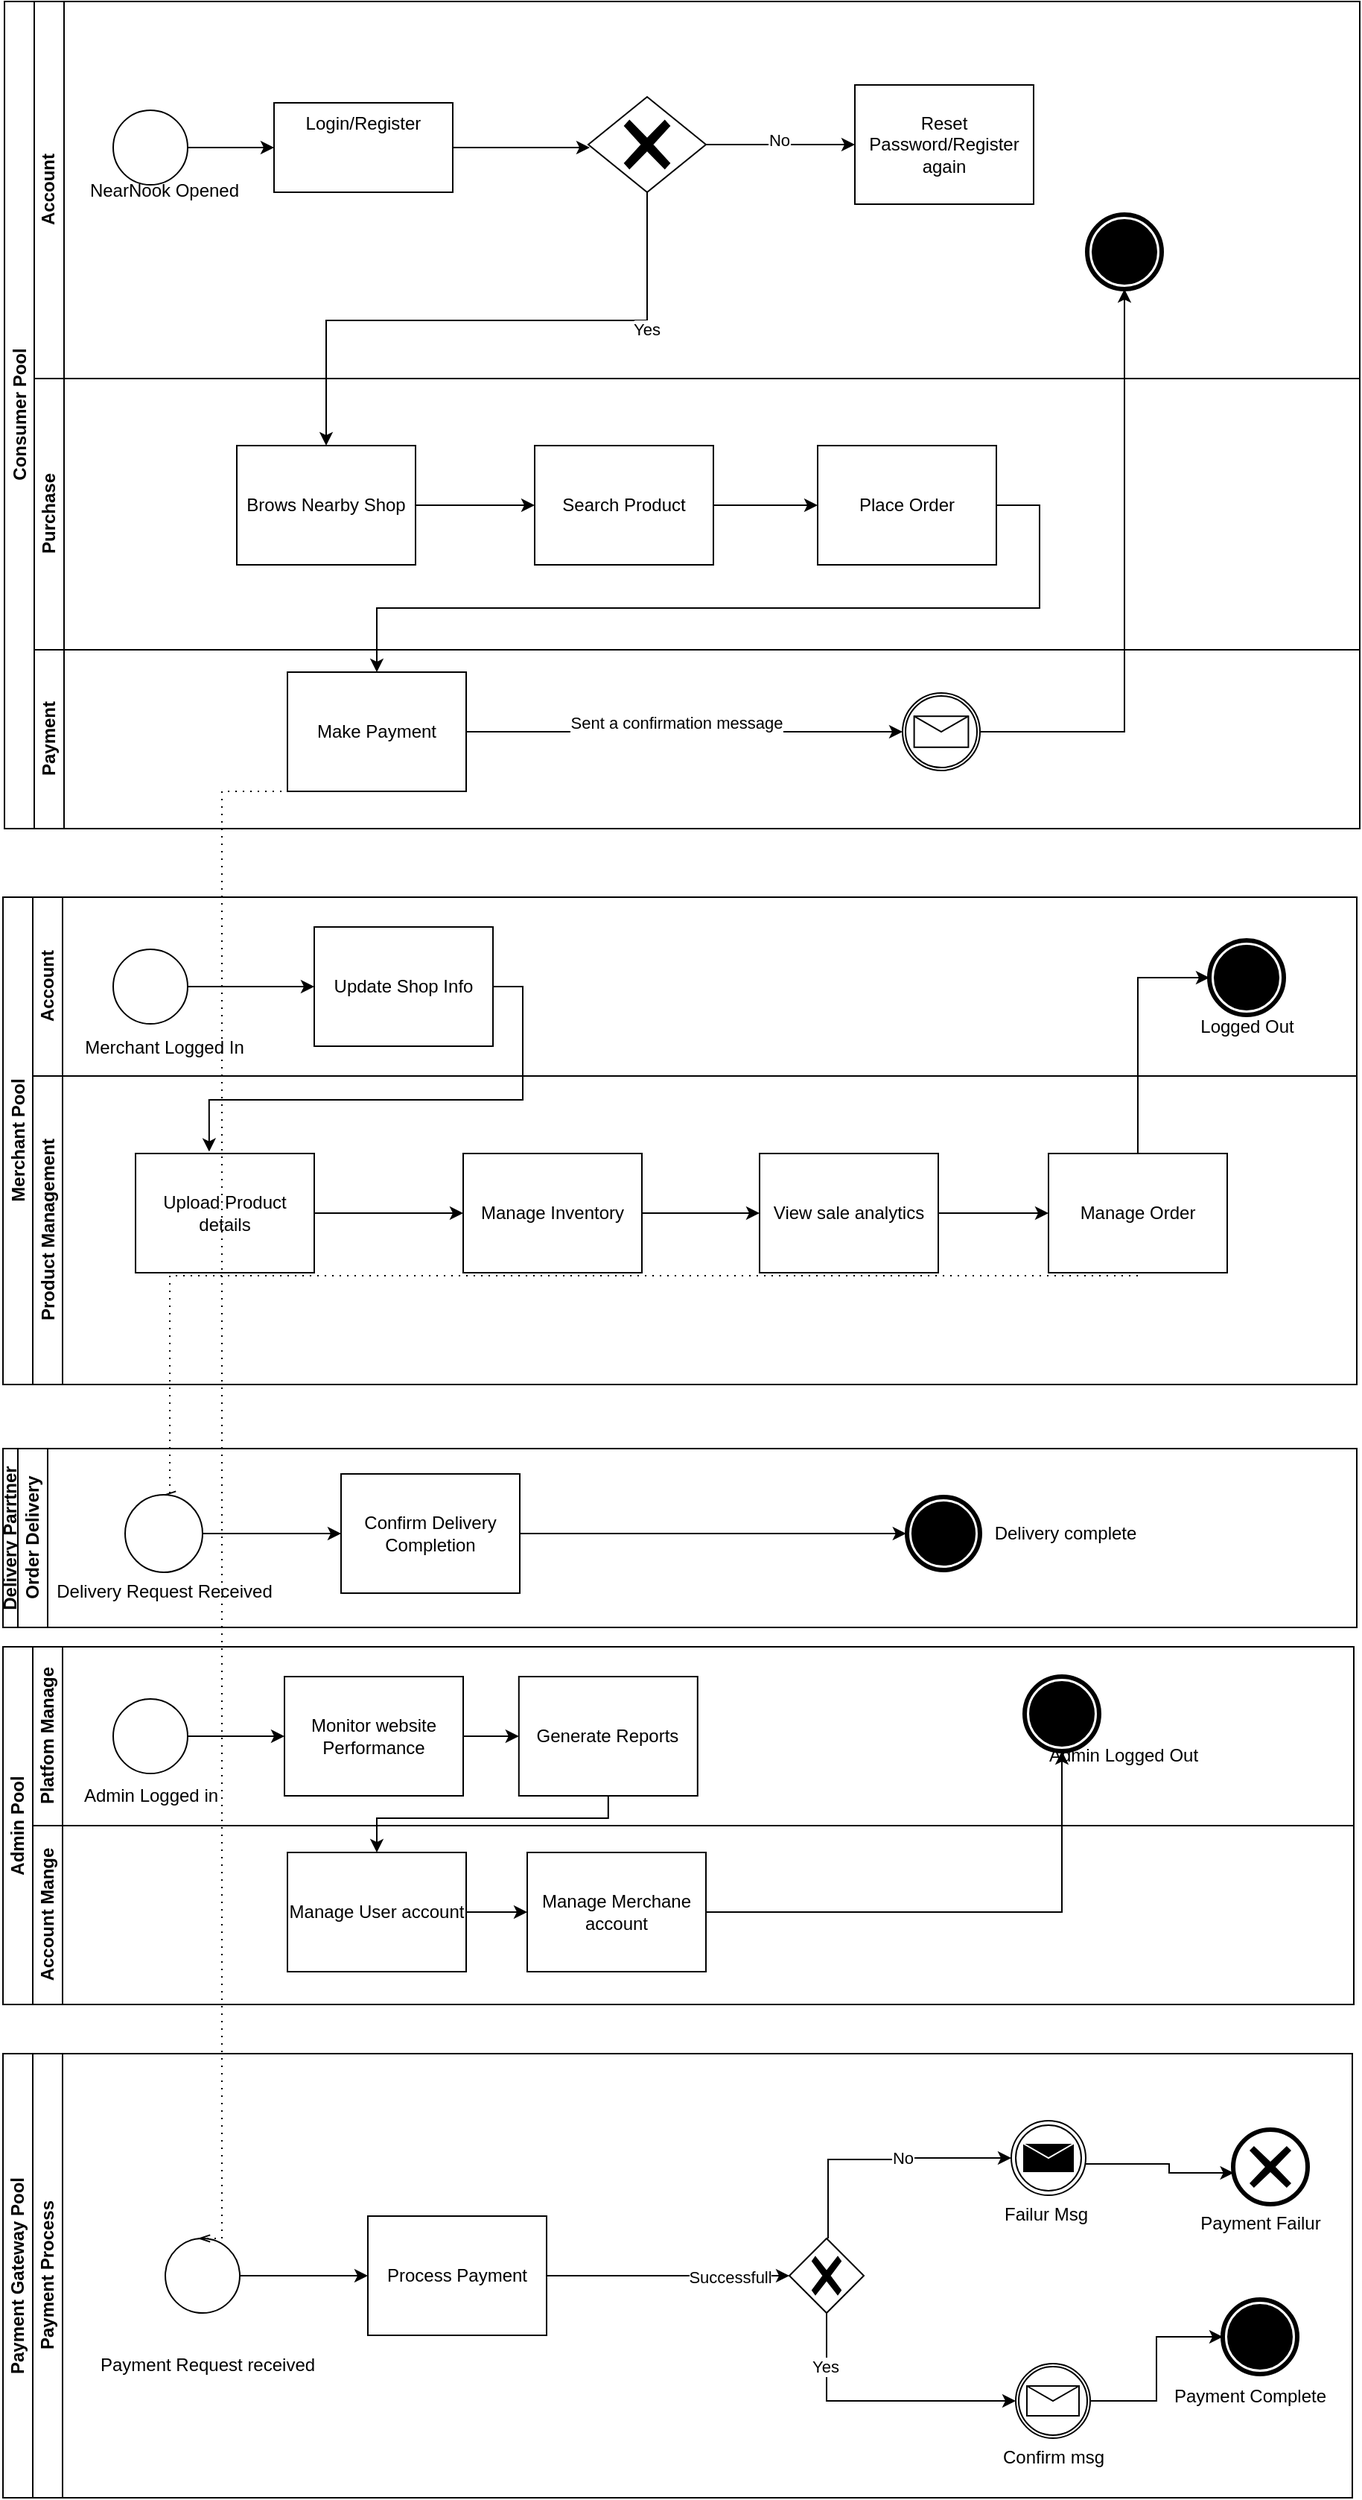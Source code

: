 <mxfile version="26.0.11" pages="2">
  <diagram name="Page-1" id="ad8XgFdL1To_wGdWB6Hv">
    <mxGraphModel dx="1050" dy="593" grid="0" gridSize="10" guides="1" tooltips="1" connect="1" arrows="1" fold="1" page="1" pageScale="1" pageWidth="1600" pageHeight="900" math="0" shadow="0">
      <root>
        <mxCell id="0" />
        <mxCell id="1" parent="0" />
        <mxCell id="-mbLjxKK50Jv_8rm8sOr-2" value="Consumer Pool" style="swimlane;html=1;childLayout=stackLayout;resizeParent=1;resizeParentMax=0;horizontal=0;startSize=20;horizontalStack=0;whiteSpace=wrap;" vertex="1" parent="1">
          <mxGeometry x="39" y="17" width="910" height="555" as="geometry" />
        </mxCell>
        <mxCell id="-mbLjxKK50Jv_8rm8sOr-3" value="Account" style="swimlane;html=1;startSize=20;horizontal=0;" vertex="1" parent="-mbLjxKK50Jv_8rm8sOr-2">
          <mxGeometry x="20" width="890" height="253" as="geometry" />
        </mxCell>
        <mxCell id="-mbLjxKK50Jv_8rm8sOr-17" value="" style="edgeStyle=orthogonalEdgeStyle;rounded=0;orthogonalLoop=1;jettySize=auto;html=1;" edge="1" parent="-mbLjxKK50Jv_8rm8sOr-3" source="-mbLjxKK50Jv_8rm8sOr-14" target="-mbLjxKK50Jv_8rm8sOr-16">
          <mxGeometry relative="1" as="geometry" />
        </mxCell>
        <mxCell id="-mbLjxKK50Jv_8rm8sOr-14" value="" style="points=[[0.145,0.145,0],[0.5,0,0],[0.855,0.145,0],[1,0.5,0],[0.855,0.855,0],[0.5,1,0],[0.145,0.855,0],[0,0.5,0]];shape=mxgraph.bpmn.event;html=1;verticalLabelPosition=bottom;labelBackgroundColor=#ffffff;verticalAlign=top;align=center;perimeter=ellipsePerimeter;outlineConnect=0;aspect=fixed;outline=standard;symbol=general;" vertex="1" parent="-mbLjxKK50Jv_8rm8sOr-3">
          <mxGeometry x="53" y="73" width="50" height="50" as="geometry" />
        </mxCell>
        <mxCell id="-mbLjxKK50Jv_8rm8sOr-19" value="" style="edgeStyle=orthogonalEdgeStyle;rounded=0;orthogonalLoop=1;jettySize=auto;html=1;" edge="1" parent="-mbLjxKK50Jv_8rm8sOr-3" source="-mbLjxKK50Jv_8rm8sOr-16">
          <mxGeometry relative="1" as="geometry">
            <mxPoint x="373" y="98" as="targetPoint" />
          </mxGeometry>
        </mxCell>
        <mxCell id="-mbLjxKK50Jv_8rm8sOr-16" value="Login/Register" style="whiteSpace=wrap;html=1;verticalAlign=top;labelBackgroundColor=#ffffff;" vertex="1" parent="-mbLjxKK50Jv_8rm8sOr-3">
          <mxGeometry x="161" y="68" width="120" height="60" as="geometry" />
        </mxCell>
        <mxCell id="-mbLjxKK50Jv_8rm8sOr-20" value="" style="points=[[0.25,0.25,0],[0.5,0,0],[0.75,0.25,0],[1,0.5,0],[0.75,0.75,0],[0.5,1,0],[0.25,0.75,0],[0,0.5,0]];shape=mxgraph.bpmn.gateway2;html=1;verticalLabelPosition=bottom;labelBackgroundColor=#ffffff;verticalAlign=top;align=center;perimeter=rhombusPerimeter;outlineConnect=0;outline=none;symbol=none;gwType=exclusive;" vertex="1" parent="-mbLjxKK50Jv_8rm8sOr-3">
          <mxGeometry x="372" y="64" width="79" height="64" as="geometry" />
        </mxCell>
        <mxCell id="-mbLjxKK50Jv_8rm8sOr-15" value="NearNook Opened" style="text;html=1;align=center;verticalAlign=middle;resizable=0;points=[];autosize=1;strokeColor=none;fillColor=none;" vertex="1" parent="-mbLjxKK50Jv_8rm8sOr-3">
          <mxGeometry x="28" y="113.5" width="118" height="26" as="geometry" />
        </mxCell>
        <mxCell id="-mbLjxKK50Jv_8rm8sOr-28" value="Reset Password/Register again" style="points=[[0.25,0,0],[0.5,0,0],[0.75,0,0],[1,0.25,0],[1,0.5,0],[1,0.75,0],[0.75,1,0],[0.5,1,0],[0.25,1,0],[0,0.75,0],[0,0.5,0],[0,0.25,0]];shape=mxgraph.bpmn.task2;whiteSpace=wrap;rectStyle=rounded;size=10;html=1;container=1;expand=0;collapsible=0;taskMarker=abstract;" vertex="1" parent="-mbLjxKK50Jv_8rm8sOr-3">
          <mxGeometry x="551" y="56" width="120" height="80" as="geometry" />
        </mxCell>
        <mxCell id="-mbLjxKK50Jv_8rm8sOr-25" style="edgeStyle=orthogonalEdgeStyle;rounded=0;orthogonalLoop=1;jettySize=auto;html=1;" edge="1" parent="-mbLjxKK50Jv_8rm8sOr-3" source="-mbLjxKK50Jv_8rm8sOr-20" target="-mbLjxKK50Jv_8rm8sOr-28">
          <mxGeometry relative="1" as="geometry">
            <mxPoint x="585" y="96" as="targetPoint" />
          </mxGeometry>
        </mxCell>
        <mxCell id="-mbLjxKK50Jv_8rm8sOr-26" value="No" style="edgeLabel;html=1;align=center;verticalAlign=middle;resizable=0;points=[];" vertex="1" connectable="0" parent="-mbLjxKK50Jv_8rm8sOr-25">
          <mxGeometry x="-0.018" y="3" relative="1" as="geometry">
            <mxPoint as="offset" />
          </mxGeometry>
        </mxCell>
        <mxCell id="-mbLjxKK50Jv_8rm8sOr-44" value="" style="points=[[0.145,0.145,0],[0.5,0,0],[0.855,0.145,0],[1,0.5,0],[0.855,0.855,0],[0.5,1,0],[0.145,0.855,0],[0,0.5,0]];shape=mxgraph.bpmn.event;html=1;verticalLabelPosition=bottom;labelBackgroundColor=#ffffff;verticalAlign=top;align=center;perimeter=ellipsePerimeter;outlineConnect=0;aspect=fixed;outline=end;symbol=terminate;" vertex="1" parent="-mbLjxKK50Jv_8rm8sOr-3">
          <mxGeometry x="707" y="143" width="50" height="50" as="geometry" />
        </mxCell>
        <mxCell id="-mbLjxKK50Jv_8rm8sOr-13" value="Purchase" style="swimlane;html=1;startSize=20;horizontal=0;" vertex="1" parent="-mbLjxKK50Jv_8rm8sOr-2">
          <mxGeometry x="20" y="253" width="890" height="182" as="geometry" />
        </mxCell>
        <mxCell id="-mbLjxKK50Jv_8rm8sOr-33" value="" style="edgeStyle=orthogonalEdgeStyle;rounded=0;orthogonalLoop=1;jettySize=auto;html=1;" edge="1" parent="-mbLjxKK50Jv_8rm8sOr-13" source="-mbLjxKK50Jv_8rm8sOr-31" target="-mbLjxKK50Jv_8rm8sOr-32">
          <mxGeometry relative="1" as="geometry" />
        </mxCell>
        <mxCell id="-mbLjxKK50Jv_8rm8sOr-31" value="Brows Nearby Shop" style="points=[[0.25,0,0],[0.5,0,0],[0.75,0,0],[1,0.25,0],[1,0.5,0],[1,0.75,0],[0.75,1,0],[0.5,1,0],[0.25,1,0],[0,0.75,0],[0,0.5,0],[0,0.25,0]];shape=mxgraph.bpmn.task2;whiteSpace=wrap;rectStyle=rounded;size=10;html=1;container=1;expand=0;collapsible=0;taskMarker=abstract;" vertex="1" parent="-mbLjxKK50Jv_8rm8sOr-13">
          <mxGeometry x="136" y="45" width="120" height="80" as="geometry" />
        </mxCell>
        <mxCell id="-mbLjxKK50Jv_8rm8sOr-32" value="Search Product" style="points=[[0.25,0,0],[0.5,0,0],[0.75,0,0],[1,0.25,0],[1,0.5,0],[1,0.75,0],[0.75,1,0],[0.5,1,0],[0.25,1,0],[0,0.75,0],[0,0.5,0],[0,0.25,0]];shape=mxgraph.bpmn.task2;whiteSpace=wrap;rectStyle=rounded;size=10;html=1;container=1;expand=0;collapsible=0;taskMarker=abstract;" vertex="1" parent="-mbLjxKK50Jv_8rm8sOr-13">
          <mxGeometry x="336" y="45" width="120" height="80" as="geometry" />
        </mxCell>
        <mxCell id="-mbLjxKK50Jv_8rm8sOr-37" value="" style="edgeStyle=orthogonalEdgeStyle;rounded=0;orthogonalLoop=1;jettySize=auto;html=1;" edge="1" parent="-mbLjxKK50Jv_8rm8sOr-13" source="-mbLjxKK50Jv_8rm8sOr-32" target="-mbLjxKK50Jv_8rm8sOr-36">
          <mxGeometry relative="1" as="geometry">
            <mxPoint x="515" y="347" as="sourcePoint" />
            <mxPoint x="728" y="350" as="targetPoint" />
          </mxGeometry>
        </mxCell>
        <mxCell id="-mbLjxKK50Jv_8rm8sOr-36" value="Place Order" style="points=[[0.25,0,0],[0.5,0,0],[0.75,0,0],[1,0.25,0],[1,0.5,0],[1,0.75,0],[0.75,1,0],[0.5,1,0],[0.25,1,0],[0,0.75,0],[0,0.5,0],[0,0.25,0]];shape=mxgraph.bpmn.task2;whiteSpace=wrap;rectStyle=rounded;size=10;html=1;container=1;expand=0;collapsible=0;taskMarker=abstract;" vertex="1" parent="-mbLjxKK50Jv_8rm8sOr-13">
          <mxGeometry x="526" y="45" width="120" height="80" as="geometry" />
        </mxCell>
        <mxCell id="-mbLjxKK50Jv_8rm8sOr-4" value="Payment" style="swimlane;html=1;startSize=20;horizontal=0;" vertex="1" parent="-mbLjxKK50Jv_8rm8sOr-2">
          <mxGeometry x="20" y="435" width="890" height="120" as="geometry" />
        </mxCell>
        <mxCell id="-mbLjxKK50Jv_8rm8sOr-38" value="Make Payment" style="points=[[0.25,0,0],[0.5,0,0],[0.75,0,0],[1,0.25,0],[1,0.5,0],[1,0.75,0],[0.75,1,0],[0.5,1,0],[0.25,1,0],[0,0.75,0],[0,0.5,0],[0,0.25,0]];shape=mxgraph.bpmn.task2;whiteSpace=wrap;rectStyle=rounded;size=10;html=1;container=1;expand=0;collapsible=0;taskMarker=abstract;" vertex="1" parent="-mbLjxKK50Jv_8rm8sOr-4">
          <mxGeometry x="170" y="15" width="120" height="80" as="geometry" />
        </mxCell>
        <mxCell id="-mbLjxKK50Jv_8rm8sOr-39" value="" style="points=[[0.145,0.145,0],[0.5,0,0],[0.855,0.145,0],[1,0.5,0],[0.855,0.855,0],[0.5,1,0],[0.145,0.855,0],[0,0.5,0]];shape=mxgraph.bpmn.event;html=1;verticalLabelPosition=bottom;labelBackgroundColor=#ffffff;verticalAlign=top;align=center;perimeter=ellipsePerimeter;outlineConnect=0;aspect=fixed;outline=catching;symbol=message;" vertex="1" parent="-mbLjxKK50Jv_8rm8sOr-4">
          <mxGeometry x="583" y="29" width="52" height="52" as="geometry" />
        </mxCell>
        <mxCell id="-mbLjxKK50Jv_8rm8sOr-40" style="edgeStyle=orthogonalEdgeStyle;rounded=0;orthogonalLoop=1;jettySize=auto;html=1;entryX=0;entryY=0.5;entryDx=0;entryDy=0;entryPerimeter=0;" edge="1" parent="-mbLjxKK50Jv_8rm8sOr-4" source="-mbLjxKK50Jv_8rm8sOr-38" target="-mbLjxKK50Jv_8rm8sOr-39">
          <mxGeometry relative="1" as="geometry" />
        </mxCell>
        <mxCell id="-mbLjxKK50Jv_8rm8sOr-41" value="Sent a confirmation message" style="edgeLabel;html=1;align=center;verticalAlign=middle;resizable=0;points=[];" vertex="1" connectable="0" parent="-mbLjxKK50Jv_8rm8sOr-40">
          <mxGeometry x="-0.04" y="6" relative="1" as="geometry">
            <mxPoint as="offset" />
          </mxGeometry>
        </mxCell>
        <mxCell id="-mbLjxKK50Jv_8rm8sOr-29" style="edgeStyle=orthogonalEdgeStyle;rounded=0;orthogonalLoop=1;jettySize=auto;html=1;entryX=0.5;entryY=0;entryDx=0;entryDy=0;entryPerimeter=0;" edge="1" parent="-mbLjxKK50Jv_8rm8sOr-2" source="-mbLjxKK50Jv_8rm8sOr-20" target="-mbLjxKK50Jv_8rm8sOr-31">
          <mxGeometry relative="1" as="geometry">
            <mxPoint x="391" y="211" as="targetPoint" />
            <Array as="points">
              <mxPoint x="431" y="214" />
              <mxPoint x="216" y="214" />
            </Array>
          </mxGeometry>
        </mxCell>
        <mxCell id="-mbLjxKK50Jv_8rm8sOr-30" value="Yes" style="edgeLabel;html=1;align=center;verticalAlign=middle;resizable=0;points=[];" vertex="1" connectable="0" parent="-mbLjxKK50Jv_8rm8sOr-29">
          <mxGeometry x="-0.549" y="5" relative="1" as="geometry">
            <mxPoint y="1" as="offset" />
          </mxGeometry>
        </mxCell>
        <mxCell id="-mbLjxKK50Jv_8rm8sOr-35" value="" style="edgeStyle=orthogonalEdgeStyle;rounded=0;orthogonalLoop=1;jettySize=auto;html=1;entryX=0.5;entryY=0;entryDx=0;entryDy=0;entryPerimeter=0;" edge="1" parent="-mbLjxKK50Jv_8rm8sOr-2" source="-mbLjxKK50Jv_8rm8sOr-36" target="-mbLjxKK50Jv_8rm8sOr-38">
          <mxGeometry relative="1" as="geometry">
            <mxPoint x="705" y="338" as="targetPoint" />
            <Array as="points">
              <mxPoint x="695" y="338" />
              <mxPoint x="695" y="407" />
              <mxPoint x="250" y="407" />
            </Array>
          </mxGeometry>
        </mxCell>
        <mxCell id="-mbLjxKK50Jv_8rm8sOr-43" style="edgeStyle=orthogonalEdgeStyle;rounded=0;orthogonalLoop=1;jettySize=auto;html=1;" edge="1" parent="-mbLjxKK50Jv_8rm8sOr-2" source="-mbLjxKK50Jv_8rm8sOr-39" target="-mbLjxKK50Jv_8rm8sOr-44">
          <mxGeometry relative="1" as="geometry">
            <mxPoint x="733" y="155" as="targetPoint" />
          </mxGeometry>
        </mxCell>
        <mxCell id="-mbLjxKK50Jv_8rm8sOr-45" value="Merchant Pool" style="swimlane;html=1;childLayout=stackLayout;resizeParent=1;resizeParentMax=0;horizontal=0;startSize=20;horizontalStack=0;whiteSpace=wrap;" vertex="1" parent="1">
          <mxGeometry x="38" y="618" width="909" height="327" as="geometry" />
        </mxCell>
        <mxCell id="-mbLjxKK50Jv_8rm8sOr-46" value="Account" style="swimlane;html=1;startSize=20;horizontal=0;" vertex="1" parent="-mbLjxKK50Jv_8rm8sOr-45">
          <mxGeometry x="20" width="889" height="120" as="geometry" />
        </mxCell>
        <mxCell id="-mbLjxKK50Jv_8rm8sOr-49" value="" style="points=[[0.145,0.145,0],[0.5,0,0],[0.855,0.145,0],[1,0.5,0],[0.855,0.855,0],[0.5,1,0],[0.145,0.855,0],[0,0.5,0]];shape=mxgraph.bpmn.event;html=1;verticalLabelPosition=bottom;labelBackgroundColor=#ffffff;verticalAlign=top;align=center;perimeter=ellipsePerimeter;outlineConnect=0;aspect=fixed;outline=standard;symbol=general;" vertex="1" parent="-mbLjxKK50Jv_8rm8sOr-46">
          <mxGeometry x="54" y="35" width="50" height="50" as="geometry" />
        </mxCell>
        <mxCell id="-mbLjxKK50Jv_8rm8sOr-50" value="Merchant Logged In" style="text;html=1;align=center;verticalAlign=middle;resizable=0;points=[];autosize=1;strokeColor=none;fillColor=none;" vertex="1" parent="-mbLjxKK50Jv_8rm8sOr-46">
          <mxGeometry x="25.5" y="88" width="125" height="26" as="geometry" />
        </mxCell>
        <mxCell id="-mbLjxKK50Jv_8rm8sOr-52" value="Update Shop Info" style="points=[[0.25,0,0],[0.5,0,0],[0.75,0,0],[1,0.25,0],[1,0.5,0],[1,0.75,0],[0.75,1,0],[0.5,1,0],[0.25,1,0],[0,0.75,0],[0,0.5,0],[0,0.25,0]];shape=mxgraph.bpmn.task2;whiteSpace=wrap;rectStyle=rounded;size=10;html=1;container=1;expand=0;collapsible=0;taskMarker=abstract;" vertex="1" parent="-mbLjxKK50Jv_8rm8sOr-46">
          <mxGeometry x="189" y="20" width="120" height="80" as="geometry" />
        </mxCell>
        <mxCell id="-mbLjxKK50Jv_8rm8sOr-51" value="" style="edgeStyle=orthogonalEdgeStyle;rounded=0;orthogonalLoop=1;jettySize=auto;html=1;" edge="1" parent="-mbLjxKK50Jv_8rm8sOr-46" source="-mbLjxKK50Jv_8rm8sOr-49" target="-mbLjxKK50Jv_8rm8sOr-52">
          <mxGeometry relative="1" as="geometry">
            <mxPoint x="233" y="63" as="targetPoint" />
          </mxGeometry>
        </mxCell>
        <mxCell id="-mbLjxKK50Jv_8rm8sOr-53" value="" style="points=[[0.145,0.145,0],[0.5,0,0],[0.855,0.145,0],[1,0.5,0],[0.855,0.855,0],[0.5,1,0],[0.145,0.855,0],[0,0.5,0]];shape=mxgraph.bpmn.event;html=1;verticalLabelPosition=bottom;labelBackgroundColor=#ffffff;verticalAlign=top;align=center;perimeter=ellipsePerimeter;outlineConnect=0;aspect=fixed;outline=end;symbol=terminate;" vertex="1" parent="-mbLjxKK50Jv_8rm8sOr-46">
          <mxGeometry x="790" y="29" width="50" height="50" as="geometry" />
        </mxCell>
        <mxCell id="-mbLjxKK50Jv_8rm8sOr-55" value="Logged Out" style="text;html=1;align=center;verticalAlign=middle;resizable=0;points=[];autosize=1;strokeColor=none;fillColor=none;" vertex="1" parent="-mbLjxKK50Jv_8rm8sOr-46">
          <mxGeometry x="774.5" y="74" width="81" height="26" as="geometry" />
        </mxCell>
        <mxCell id="-mbLjxKK50Jv_8rm8sOr-47" value="Product Management" style="swimlane;html=1;startSize=20;horizontal=0;" vertex="1" parent="-mbLjxKK50Jv_8rm8sOr-45">
          <mxGeometry x="20" y="120" width="889" height="207" as="geometry" />
        </mxCell>
        <mxCell id="-mbLjxKK50Jv_8rm8sOr-58" value="" style="edgeStyle=orthogonalEdgeStyle;rounded=0;orthogonalLoop=1;jettySize=auto;html=1;" edge="1" parent="-mbLjxKK50Jv_8rm8sOr-47" source="-mbLjxKK50Jv_8rm8sOr-56" target="-mbLjxKK50Jv_8rm8sOr-57">
          <mxGeometry relative="1" as="geometry" />
        </mxCell>
        <mxCell id="-mbLjxKK50Jv_8rm8sOr-56" value="Upload Product details" style="points=[[0.25,0,0],[0.5,0,0],[0.75,0,0],[1,0.25,0],[1,0.5,0],[1,0.75,0],[0.75,1,0],[0.5,1,0],[0.25,1,0],[0,0.75,0],[0,0.5,0],[0,0.25,0]];shape=mxgraph.bpmn.task2;whiteSpace=wrap;rectStyle=rounded;size=10;html=1;container=1;expand=0;collapsible=0;taskMarker=abstract;" vertex="1" parent="-mbLjxKK50Jv_8rm8sOr-47">
          <mxGeometry x="69" y="52" width="120" height="80" as="geometry" />
        </mxCell>
        <mxCell id="-mbLjxKK50Jv_8rm8sOr-60" value="" style="edgeStyle=orthogonalEdgeStyle;rounded=0;orthogonalLoop=1;jettySize=auto;html=1;" edge="1" parent="-mbLjxKK50Jv_8rm8sOr-47" source="-mbLjxKK50Jv_8rm8sOr-57" target="-mbLjxKK50Jv_8rm8sOr-59">
          <mxGeometry relative="1" as="geometry" />
        </mxCell>
        <mxCell id="-mbLjxKK50Jv_8rm8sOr-57" value="Manage Inventory" style="points=[[0.25,0,0],[0.5,0,0],[0.75,0,0],[1,0.25,0],[1,0.5,0],[1,0.75,0],[0.75,1,0],[0.5,1,0],[0.25,1,0],[0,0.75,0],[0,0.5,0],[0,0.25,0]];shape=mxgraph.bpmn.task2;whiteSpace=wrap;rectStyle=rounded;size=10;html=1;container=1;expand=0;collapsible=0;taskMarker=abstract;" vertex="1" parent="-mbLjxKK50Jv_8rm8sOr-47">
          <mxGeometry x="289" y="52" width="120" height="80" as="geometry" />
        </mxCell>
        <mxCell id="JaZ0M0gi5FkmwrgGjHHi-160" value="" style="edgeStyle=orthogonalEdgeStyle;rounded=0;orthogonalLoop=1;jettySize=auto;html=1;" edge="1" parent="-mbLjxKK50Jv_8rm8sOr-47" source="-mbLjxKK50Jv_8rm8sOr-59" target="JaZ0M0gi5FkmwrgGjHHi-159">
          <mxGeometry relative="1" as="geometry" />
        </mxCell>
        <mxCell id="-mbLjxKK50Jv_8rm8sOr-59" value="View sale analytics" style="points=[[0.25,0,0],[0.5,0,0],[0.75,0,0],[1,0.25,0],[1,0.5,0],[1,0.75,0],[0.75,1,0],[0.5,1,0],[0.25,1,0],[0,0.75,0],[0,0.5,0],[0,0.25,0]];shape=mxgraph.bpmn.task2;whiteSpace=wrap;rectStyle=rounded;size=10;html=1;container=1;expand=0;collapsible=0;taskMarker=abstract;" vertex="1" parent="-mbLjxKK50Jv_8rm8sOr-47">
          <mxGeometry x="488" y="52" width="120" height="80" as="geometry" />
        </mxCell>
        <mxCell id="JaZ0M0gi5FkmwrgGjHHi-159" value="Manage Order" style="points=[[0.25,0,0],[0.5,0,0],[0.75,0,0],[1,0.25,0],[1,0.5,0],[1,0.75,0],[0.75,1,0],[0.5,1,0],[0.25,1,0],[0,0.75,0],[0,0.5,0],[0,0.25,0]];shape=mxgraph.bpmn.task2;whiteSpace=wrap;rectStyle=rounded;size=10;html=1;container=1;expand=0;collapsible=0;taskMarker=abstract;" vertex="1" parent="-mbLjxKK50Jv_8rm8sOr-47">
          <mxGeometry x="682" y="52" width="120" height="80" as="geometry" />
        </mxCell>
        <mxCell id="JaZ0M0gi5FkmwrgGjHHi-237" value="" style="edgeStyle=elbowEdgeStyle;fontSize=12;html=1;endFill=0;startFill=0;endSize=6;startSize=6;dashed=1;dashPattern=1 4;endArrow=openThin;startArrow=none;rounded=0;exitX=0.5;exitY=1;exitDx=0;exitDy=0;exitPerimeter=0;entryX=0.5;entryY=0;entryDx=0;entryDy=0;entryPerimeter=0;" edge="1" parent="-mbLjxKK50Jv_8rm8sOr-47" target="JaZ0M0gi5FkmwrgGjHHi-167">
          <mxGeometry width="160" relative="1" as="geometry">
            <mxPoint x="742" y="134" as="sourcePoint" />
            <mxPoint x="80" y="291" as="targetPoint" />
            <Array as="points">
              <mxPoint x="92" y="220" />
            </Array>
          </mxGeometry>
        </mxCell>
        <mxCell id="JaZ0M0gi5FkmwrgGjHHi-161" style="edgeStyle=orthogonalEdgeStyle;rounded=0;orthogonalLoop=1;jettySize=auto;html=1;exitX=1;exitY=0.5;exitDx=0;exitDy=0;exitPerimeter=0;entryX=0.412;entryY=-0.015;entryDx=0;entryDy=0;entryPerimeter=0;" edge="1" parent="-mbLjxKK50Jv_8rm8sOr-45" source="-mbLjxKK50Jv_8rm8sOr-52" target="-mbLjxKK50Jv_8rm8sOr-56">
          <mxGeometry relative="1" as="geometry" />
        </mxCell>
        <mxCell id="JaZ0M0gi5FkmwrgGjHHi-162" style="edgeStyle=orthogonalEdgeStyle;rounded=0;orthogonalLoop=1;jettySize=auto;html=1;entryX=0;entryY=0.5;entryDx=0;entryDy=0;entryPerimeter=0;" edge="1" parent="-mbLjxKK50Jv_8rm8sOr-45" source="JaZ0M0gi5FkmwrgGjHHi-159" target="-mbLjxKK50Jv_8rm8sOr-53">
          <mxGeometry relative="1" as="geometry">
            <mxPoint x="798" y="60" as="targetPoint" />
          </mxGeometry>
        </mxCell>
        <mxCell id="JaZ0M0gi5FkmwrgGjHHi-163" value="Delivery Parrtner" style="swimlane;html=1;childLayout=stackLayout;resizeParent=1;resizeParentMax=0;horizontal=0;startSize=10;horizontalStack=0;whiteSpace=wrap;" vertex="1" parent="1">
          <mxGeometry x="38" y="988" width="909" height="120" as="geometry" />
        </mxCell>
        <mxCell id="JaZ0M0gi5FkmwrgGjHHi-164" value="Order Delivery" style="swimlane;html=1;startSize=20;horizontal=0;" vertex="1" parent="JaZ0M0gi5FkmwrgGjHHi-163">
          <mxGeometry x="10" width="899" height="120" as="geometry" />
        </mxCell>
        <mxCell id="JaZ0M0gi5FkmwrgGjHHi-167" value="" style="points=[[0.145,0.145,0],[0.5,0,0],[0.855,0.145,0],[1,0.5,0],[0.855,0.855,0],[0.5,1,0],[0.145,0.855,0],[0,0.5,0]];shape=mxgraph.bpmn.event;html=1;verticalLabelPosition=bottom;labelBackgroundColor=#ffffff;verticalAlign=top;align=center;perimeter=ellipsePerimeter;outlineConnect=0;aspect=fixed;outline=standard;symbol=general;" vertex="1" parent="JaZ0M0gi5FkmwrgGjHHi-164">
          <mxGeometry x="72" y="31" width="52" height="52" as="geometry" />
        </mxCell>
        <mxCell id="JaZ0M0gi5FkmwrgGjHHi-168" value="Delivery Request Received" style="text;html=1;align=center;verticalAlign=middle;resizable=0;points=[];autosize=1;strokeColor=none;fillColor=none;" vertex="1" parent="JaZ0M0gi5FkmwrgGjHHi-164">
          <mxGeometry x="16.5" y="83" width="163" height="26" as="geometry" />
        </mxCell>
        <mxCell id="JaZ0M0gi5FkmwrgGjHHi-173" style="edgeStyle=orthogonalEdgeStyle;rounded=0;orthogonalLoop=1;jettySize=auto;html=1;" edge="1" parent="JaZ0M0gi5FkmwrgGjHHi-164" source="JaZ0M0gi5FkmwrgGjHHi-171">
          <mxGeometry relative="1" as="geometry">
            <mxPoint x="596.4" y="57" as="targetPoint" />
          </mxGeometry>
        </mxCell>
        <mxCell id="JaZ0M0gi5FkmwrgGjHHi-171" value="Confirm Delivery Completion" style="points=[[0.25,0,0],[0.5,0,0],[0.75,0,0],[1,0.25,0],[1,0.5,0],[1,0.75,0],[0.75,1,0],[0.5,1,0],[0.25,1,0],[0,0.75,0],[0,0.5,0],[0,0.25,0]];shape=mxgraph.bpmn.task2;whiteSpace=wrap;rectStyle=rounded;size=10;html=1;container=1;expand=0;collapsible=0;taskMarker=abstract;" vertex="1" parent="JaZ0M0gi5FkmwrgGjHHi-164">
          <mxGeometry x="217" y="17" width="120" height="80" as="geometry" />
        </mxCell>
        <mxCell id="JaZ0M0gi5FkmwrgGjHHi-170" value="" style="edgeStyle=orthogonalEdgeStyle;rounded=0;orthogonalLoop=1;jettySize=auto;html=1;" edge="1" parent="JaZ0M0gi5FkmwrgGjHHi-164" source="JaZ0M0gi5FkmwrgGjHHi-167" target="JaZ0M0gi5FkmwrgGjHHi-171">
          <mxGeometry relative="1" as="geometry">
            <mxPoint x="192" y="57" as="targetPoint" />
          </mxGeometry>
        </mxCell>
        <mxCell id="JaZ0M0gi5FkmwrgGjHHi-172" value="" style="points=[[0.145,0.145,0],[0.5,0,0],[0.855,0.145,0],[1,0.5,0],[0.855,0.855,0],[0.5,1,0],[0.145,0.855,0],[0,0.5,0]];shape=mxgraph.bpmn.event;html=1;verticalLabelPosition=bottom;labelBackgroundColor=#ffffff;verticalAlign=top;align=center;perimeter=ellipsePerimeter;outlineConnect=0;aspect=fixed;outline=end;symbol=terminate;" vertex="1" parent="JaZ0M0gi5FkmwrgGjHHi-164">
          <mxGeometry x="597" y="32.5" width="49" height="49" as="geometry" />
        </mxCell>
        <mxCell id="JaZ0M0gi5FkmwrgGjHHi-174" value="Delivery complete" style="text;html=1;align=center;verticalAlign=middle;resizable=0;points=[];autosize=1;strokeColor=none;fillColor=none;" vertex="1" parent="JaZ0M0gi5FkmwrgGjHHi-164">
          <mxGeometry x="646" y="44" width="113" height="26" as="geometry" />
        </mxCell>
        <mxCell id="JaZ0M0gi5FkmwrgGjHHi-175" value="Admin Pool" style="swimlane;html=1;childLayout=stackLayout;resizeParent=1;resizeParentMax=0;horizontal=0;startSize=20;horizontalStack=0;whiteSpace=wrap;" vertex="1" parent="1">
          <mxGeometry x="38" y="1121" width="907" height="240" as="geometry" />
        </mxCell>
        <mxCell id="JaZ0M0gi5FkmwrgGjHHi-176" value="Platfom Manage" style="swimlane;html=1;startSize=20;horizontal=0;" vertex="1" parent="JaZ0M0gi5FkmwrgGjHHi-175">
          <mxGeometry x="20" width="887" height="120" as="geometry" />
        </mxCell>
        <mxCell id="JaZ0M0gi5FkmwrgGjHHi-179" value="" style="points=[[0.145,0.145,0],[0.5,0,0],[0.855,0.145,0],[1,0.5,0],[0.855,0.855,0],[0.5,1,0],[0.145,0.855,0],[0,0.5,0]];shape=mxgraph.bpmn.event;html=1;verticalLabelPosition=bottom;labelBackgroundColor=#ffffff;verticalAlign=top;align=center;perimeter=ellipsePerimeter;outlineConnect=0;aspect=fixed;outline=standard;symbol=general;" vertex="1" parent="JaZ0M0gi5FkmwrgGjHHi-176">
          <mxGeometry x="54" y="35" width="50" height="50" as="geometry" />
        </mxCell>
        <mxCell id="JaZ0M0gi5FkmwrgGjHHi-181" value="Monitor website Performance" style="points=[[0.25,0,0],[0.5,0,0],[0.75,0,0],[1,0.25,0],[1,0.5,0],[1,0.75,0],[0.75,1,0],[0.5,1,0],[0.25,1,0],[0,0.75,0],[0,0.5,0],[0,0.25,0]];shape=mxgraph.bpmn.task2;whiteSpace=wrap;rectStyle=rounded;size=10;html=1;container=1;expand=0;collapsible=0;taskMarker=abstract;" vertex="1" parent="JaZ0M0gi5FkmwrgGjHHi-176">
          <mxGeometry x="169.0" y="20" width="120" height="80" as="geometry" />
        </mxCell>
        <mxCell id="JaZ0M0gi5FkmwrgGjHHi-180" style="edgeStyle=orthogonalEdgeStyle;rounded=0;orthogonalLoop=1;jettySize=auto;html=1;" edge="1" parent="JaZ0M0gi5FkmwrgGjHHi-176" source="JaZ0M0gi5FkmwrgGjHHi-179" target="JaZ0M0gi5FkmwrgGjHHi-181">
          <mxGeometry relative="1" as="geometry">
            <mxPoint x="153.6" y="60" as="targetPoint" />
          </mxGeometry>
        </mxCell>
        <mxCell id="JaZ0M0gi5FkmwrgGjHHi-184" value="Admin Logged in" style="text;html=1;align=center;verticalAlign=middle;resizable=0;points=[];autosize=1;strokeColor=none;fillColor=none;" vertex="1" parent="JaZ0M0gi5FkmwrgGjHHi-176">
          <mxGeometry x="25" y="87" width="108" height="26" as="geometry" />
        </mxCell>
        <mxCell id="JaZ0M0gi5FkmwrgGjHHi-189" value="" style="points=[[0.145,0.145,0],[0.5,0,0],[0.855,0.145,0],[1,0.5,0],[0.855,0.855,0],[0.5,1,0],[0.145,0.855,0],[0,0.5,0]];shape=mxgraph.bpmn.event;html=1;verticalLabelPosition=bottom;labelBackgroundColor=#ffffff;verticalAlign=top;align=center;perimeter=ellipsePerimeter;outlineConnect=0;aspect=fixed;outline=end;symbol=terminate;" vertex="1" parent="JaZ0M0gi5FkmwrgGjHHi-176">
          <mxGeometry x="666.0" y="20.0" width="50" height="50" as="geometry" />
        </mxCell>
        <mxCell id="JaZ0M0gi5FkmwrgGjHHi-177" value="Account Mange" style="swimlane;html=1;startSize=20;horizontal=0;" vertex="1" parent="JaZ0M0gi5FkmwrgGjHHi-175">
          <mxGeometry x="20" y="120" width="887" height="120" as="geometry" />
        </mxCell>
        <mxCell id="JaZ0M0gi5FkmwrgGjHHi-185" value="Manage User account" style="points=[[0.25,0,0],[0.5,0,0],[0.75,0,0],[1,0.25,0],[1,0.5,0],[1,0.75,0],[0.75,1,0],[0.5,1,0],[0.25,1,0],[0,0.75,0],[0,0.5,0],[0,0.25,0]];shape=mxgraph.bpmn.task2;whiteSpace=wrap;rectStyle=rounded;size=10;html=1;container=1;expand=0;collapsible=0;taskMarker=abstract;" vertex="1" parent="JaZ0M0gi5FkmwrgGjHHi-177">
          <mxGeometry x="171" y="18" width="120" height="80" as="geometry" />
        </mxCell>
        <mxCell id="JaZ0M0gi5FkmwrgGjHHi-187" value="Manage Merchane account" style="points=[[0.25,0,0],[0.5,0,0],[0.75,0,0],[1,0.25,0],[1,0.5,0],[1,0.75,0],[0.75,1,0],[0.5,1,0],[0.25,1,0],[0,0.75,0],[0,0.5,0],[0,0.25,0]];shape=mxgraph.bpmn.task2;whiteSpace=wrap;rectStyle=rounded;size=10;html=1;container=1;expand=0;collapsible=0;taskMarker=abstract;" vertex="1" parent="JaZ0M0gi5FkmwrgGjHHi-177">
          <mxGeometry x="332.0" y="18" width="120" height="80" as="geometry" />
        </mxCell>
        <mxCell id="JaZ0M0gi5FkmwrgGjHHi-186" style="edgeStyle=orthogonalEdgeStyle;rounded=0;orthogonalLoop=1;jettySize=auto;html=1;" edge="1" parent="JaZ0M0gi5FkmwrgGjHHi-177" source="JaZ0M0gi5FkmwrgGjHHi-185" target="JaZ0M0gi5FkmwrgGjHHi-187">
          <mxGeometry relative="1" as="geometry">
            <mxPoint x="378.4" y="58" as="targetPoint" />
          </mxGeometry>
        </mxCell>
        <mxCell id="JaZ0M0gi5FkmwrgGjHHi-188" style="edgeStyle=orthogonalEdgeStyle;rounded=0;orthogonalLoop=1;jettySize=auto;html=1;" edge="1" parent="JaZ0M0gi5FkmwrgGjHHi-175" source="JaZ0M0gi5FkmwrgGjHHi-187" target="JaZ0M0gi5FkmwrgGjHHi-189">
          <mxGeometry relative="1" as="geometry">
            <mxPoint x="703.2" y="71.8" as="targetPoint" />
          </mxGeometry>
        </mxCell>
        <mxCell id="JaZ0M0gi5FkmwrgGjHHi-183" value="Generate Reports" style="points=[[0.25,0,0],[0.5,0,0],[0.75,0,0],[1,0.25,0],[1,0.5,0],[1,0.75,0],[0.75,1,0],[0.5,1,0],[0.25,1,0],[0,0.75,0],[0,0.5,0],[0,0.25,0]];shape=mxgraph.bpmn.task2;whiteSpace=wrap;rectStyle=rounded;size=10;html=1;container=1;expand=0;collapsible=0;taskMarker=abstract;" vertex="1" parent="1">
          <mxGeometry x="384.4" y="1141" width="120" height="80" as="geometry" />
        </mxCell>
        <mxCell id="JaZ0M0gi5FkmwrgGjHHi-182" style="edgeStyle=orthogonalEdgeStyle;rounded=0;orthogonalLoop=1;jettySize=auto;html=1;" edge="1" parent="1" source="JaZ0M0gi5FkmwrgGjHHi-181" target="JaZ0M0gi5FkmwrgGjHHi-183">
          <mxGeometry relative="1" as="geometry">
            <mxPoint x="444.4" y="1181" as="targetPoint" />
          </mxGeometry>
        </mxCell>
        <mxCell id="JaZ0M0gi5FkmwrgGjHHi-190" value="Admin Logged Out" style="text;html=1;align=center;verticalAlign=middle;resizable=0;points=[];autosize=1;strokeColor=none;fillColor=none;" vertex="1" parent="1">
          <mxGeometry x="731" y="1181" width="118" height="26" as="geometry" />
        </mxCell>
        <mxCell id="JaZ0M0gi5FkmwrgGjHHi-191" style="edgeStyle=orthogonalEdgeStyle;rounded=0;orthogonalLoop=1;jettySize=auto;html=1;entryX=0.5;entryY=0;entryDx=0;entryDy=0;entryPerimeter=0;" edge="1" parent="1" source="JaZ0M0gi5FkmwrgGjHHi-183" target="JaZ0M0gi5FkmwrgGjHHi-185">
          <mxGeometry relative="1" as="geometry">
            <Array as="points">
              <mxPoint x="444" y="1236" />
              <mxPoint x="289" y="1236" />
            </Array>
          </mxGeometry>
        </mxCell>
        <mxCell id="JaZ0M0gi5FkmwrgGjHHi-196" value="Payment Gateway Pool" style="swimlane;html=1;childLayout=stackLayout;resizeParent=1;resizeParentMax=0;horizontal=0;startSize=20;horizontalStack=0;whiteSpace=wrap;" vertex="1" parent="1">
          <mxGeometry x="38" y="1394" width="906" height="298" as="geometry" />
        </mxCell>
        <mxCell id="JaZ0M0gi5FkmwrgGjHHi-197" value="Payment Process" style="swimlane;html=1;startSize=20;horizontal=0;" vertex="1" parent="JaZ0M0gi5FkmwrgGjHHi-196">
          <mxGeometry x="20" width="886" height="298" as="geometry" />
        </mxCell>
        <mxCell id="JaZ0M0gi5FkmwrgGjHHi-202" value="" style="points=[[0.145,0.145,0],[0.5,0,0],[0.855,0.145,0],[1,0.5,0],[0.855,0.855,0],[0.5,1,0],[0.145,0.855,0],[0,0.5,0]];shape=mxgraph.bpmn.event;html=1;verticalLabelPosition=bottom;labelBackgroundColor=#ffffff;verticalAlign=top;align=center;perimeter=ellipsePerimeter;outlineConnect=0;aspect=fixed;outline=standard;symbol=general;" vertex="1" parent="JaZ0M0gi5FkmwrgGjHHi-197">
          <mxGeometry x="89" y="124" width="50" height="50" as="geometry" />
        </mxCell>
        <mxCell id="JaZ0M0gi5FkmwrgGjHHi-205" value="Payment Request received" style="text;html=1;align=center;verticalAlign=middle;resizable=0;points=[];autosize=1;strokeColor=none;fillColor=none;" vertex="1" parent="JaZ0M0gi5FkmwrgGjHHi-197">
          <mxGeometry x="36" y="196" width="162" height="26" as="geometry" />
        </mxCell>
        <mxCell id="JaZ0M0gi5FkmwrgGjHHi-207" value="Process Payment" style="points=[[0.25,0,0],[0.5,0,0],[0.75,0,0],[1,0.25,0],[1,0.5,0],[1,0.75,0],[0.75,1,0],[0.5,1,0],[0.25,1,0],[0,0.75,0],[0,0.5,0],[0,0.25,0]];shape=mxgraph.bpmn.task2;whiteSpace=wrap;rectStyle=rounded;size=10;html=1;container=1;expand=0;collapsible=0;taskMarker=abstract;" vertex="1" parent="JaZ0M0gi5FkmwrgGjHHi-197">
          <mxGeometry x="225.0" y="109" width="120" height="80" as="geometry" />
        </mxCell>
        <mxCell id="JaZ0M0gi5FkmwrgGjHHi-206" style="edgeStyle=orthogonalEdgeStyle;rounded=0;orthogonalLoop=1;jettySize=auto;html=1;" edge="1" parent="JaZ0M0gi5FkmwrgGjHHi-197" source="JaZ0M0gi5FkmwrgGjHHi-202" target="JaZ0M0gi5FkmwrgGjHHi-207">
          <mxGeometry relative="1" as="geometry">
            <mxPoint x="251.2" y="53" as="targetPoint" />
          </mxGeometry>
        </mxCell>
        <mxCell id="JaZ0M0gi5FkmwrgGjHHi-210" style="edgeStyle=orthogonalEdgeStyle;rounded=0;orthogonalLoop=1;jettySize=auto;html=1;" edge="1" parent="JaZ0M0gi5FkmwrgGjHHi-197" target="JaZ0M0gi5FkmwrgGjHHi-214">
          <mxGeometry relative="1" as="geometry">
            <mxPoint x="659" y="71" as="targetPoint" />
            <mxPoint x="534" y="124" as="sourcePoint" />
            <Array as="points">
              <mxPoint x="534" y="71" />
              <mxPoint x="579" y="71" />
              <mxPoint x="579" y="68" />
              <mxPoint x="591" y="68" />
            </Array>
          </mxGeometry>
        </mxCell>
        <mxCell id="JaZ0M0gi5FkmwrgGjHHi-212" value="No" style="edgeLabel;html=1;align=center;verticalAlign=middle;resizable=0;points=[];" vertex="1" connectable="0" parent="JaZ0M0gi5FkmwrgGjHHi-210">
          <mxGeometry x="0.271" relative="1" as="geometry">
            <mxPoint x="-7" as="offset" />
          </mxGeometry>
        </mxCell>
        <mxCell id="JaZ0M0gi5FkmwrgGjHHi-208" value="" style="points=[[0.25,0.25,0],[0.5,0,0],[0.75,0.25,0],[1,0.5,0],[0.75,0.75,0],[0.5,1,0],[0.25,0.75,0],[0,0.5,0]];shape=mxgraph.bpmn.gateway2;html=1;verticalLabelPosition=bottom;labelBackgroundColor=#ffffff;verticalAlign=top;align=center;perimeter=rhombusPerimeter;outlineConnect=0;outline=none;symbol=none;gwType=exclusive;" vertex="1" parent="JaZ0M0gi5FkmwrgGjHHi-197">
          <mxGeometry x="508" y="124" width="50" height="50" as="geometry" />
        </mxCell>
        <mxCell id="JaZ0M0gi5FkmwrgGjHHi-209" style="edgeStyle=orthogonalEdgeStyle;rounded=0;orthogonalLoop=1;jettySize=auto;html=1;exitX=1;exitY=0.5;exitDx=0;exitDy=0;exitPerimeter=0;entryX=0;entryY=0.5;entryDx=0;entryDy=0;entryPerimeter=0;" edge="1" parent="JaZ0M0gi5FkmwrgGjHHi-197" source="JaZ0M0gi5FkmwrgGjHHi-207" target="JaZ0M0gi5FkmwrgGjHHi-208">
          <mxGeometry relative="1" as="geometry" />
        </mxCell>
        <mxCell id="JaZ0M0gi5FkmwrgGjHHi-213" value="Successfull" style="edgeLabel;html=1;align=center;verticalAlign=middle;resizable=0;points=[];" vertex="1" connectable="0" parent="JaZ0M0gi5FkmwrgGjHHi-209">
          <mxGeometry x="0.503" y="-1" relative="1" as="geometry">
            <mxPoint as="offset" />
          </mxGeometry>
        </mxCell>
        <mxCell id="JaZ0M0gi5FkmwrgGjHHi-214" value="" style="points=[[0.145,0.145,0],[0.5,0,0],[0.855,0.145,0],[1,0.5,0],[0.855,0.855,0],[0.5,1,0],[0.145,0.855,0],[0,0.5,0]];shape=mxgraph.bpmn.event;html=1;verticalLabelPosition=bottom;labelBackgroundColor=#ffffff;verticalAlign=top;align=center;perimeter=ellipsePerimeter;outlineConnect=0;aspect=fixed;outline=throwing;symbol=message;" vertex="1" parent="JaZ0M0gi5FkmwrgGjHHi-197">
          <mxGeometry x="657" y="45" width="50" height="50" as="geometry" />
        </mxCell>
        <mxCell id="JaZ0M0gi5FkmwrgGjHHi-215" value="Failur Msg" style="text;html=1;align=center;verticalAlign=middle;resizable=0;points=[];autosize=1;strokeColor=none;fillColor=none;" vertex="1" parent="JaZ0M0gi5FkmwrgGjHHi-197">
          <mxGeometry x="643" y="95" width="74" height="26" as="geometry" />
        </mxCell>
        <mxCell id="JaZ0M0gi5FkmwrgGjHHi-233" style="edgeStyle=orthogonalEdgeStyle;rounded=0;orthogonalLoop=1;jettySize=auto;html=1;entryX=0;entryY=0.5;entryDx=0;entryDy=0;entryPerimeter=0;" edge="1" parent="JaZ0M0gi5FkmwrgGjHHi-197" source="JaZ0M0gi5FkmwrgGjHHi-223" target="JaZ0M0gi5FkmwrgGjHHi-217">
          <mxGeometry relative="1" as="geometry">
            <mxPoint x="776.8" y="186.0" as="targetPoint" />
          </mxGeometry>
        </mxCell>
        <mxCell id="JaZ0M0gi5FkmwrgGjHHi-223" value="" style="points=[[0.145,0.145,0],[0.5,0,0],[0.855,0.145,0],[1,0.5,0],[0.855,0.855,0],[0.5,1,0],[0.145,0.855,0],[0,0.5,0]];shape=mxgraph.bpmn.event;html=1;verticalLabelPosition=bottom;labelBackgroundColor=#ffffff;verticalAlign=top;align=center;perimeter=ellipsePerimeter;outlineConnect=0;aspect=fixed;outline=catching;symbol=message;" vertex="1" parent="JaZ0M0gi5FkmwrgGjHHi-197">
          <mxGeometry x="660" y="208.0" width="50" height="50" as="geometry" />
        </mxCell>
        <mxCell id="JaZ0M0gi5FkmwrgGjHHi-222" style="edgeStyle=orthogonalEdgeStyle;rounded=0;orthogonalLoop=1;jettySize=auto;html=1;exitX=0.5;exitY=1;exitDx=0;exitDy=0;exitPerimeter=0;" edge="1" parent="JaZ0M0gi5FkmwrgGjHHi-197" source="JaZ0M0gi5FkmwrgGjHHi-208" target="JaZ0M0gi5FkmwrgGjHHi-223">
          <mxGeometry relative="1" as="geometry">
            <mxPoint x="636" y="246.8" as="targetPoint" />
            <Array as="points">
              <mxPoint x="533" y="233" />
            </Array>
          </mxGeometry>
        </mxCell>
        <mxCell id="JaZ0M0gi5FkmwrgGjHHi-226" value="Yes" style="edgeLabel;html=1;align=center;verticalAlign=middle;resizable=0;points=[];" vertex="1" connectable="0" parent="JaZ0M0gi5FkmwrgGjHHi-222">
          <mxGeometry x="-0.611" y="-1" relative="1" as="geometry">
            <mxPoint as="offset" />
          </mxGeometry>
        </mxCell>
        <mxCell id="JaZ0M0gi5FkmwrgGjHHi-229" value="Confirm msg" style="text;html=1;align=center;verticalAlign=middle;resizable=0;points=[];autosize=1;strokeColor=none;fillColor=none;" vertex="1" parent="JaZ0M0gi5FkmwrgGjHHi-197">
          <mxGeometry x="642" y="258" width="86" height="26" as="geometry" />
        </mxCell>
        <mxCell id="JaZ0M0gi5FkmwrgGjHHi-217" value="" style="points=[[0.145,0.145,0],[0.5,0,0],[0.855,0.145,0],[1,0.5,0],[0.855,0.855,0],[0.5,1,0],[0.145,0.855,0],[0,0.5,0]];shape=mxgraph.bpmn.event;html=1;verticalLabelPosition=bottom;labelBackgroundColor=#ffffff;verticalAlign=top;align=center;perimeter=ellipsePerimeter;outlineConnect=0;aspect=fixed;outline=end;symbol=terminate;" vertex="1" parent="JaZ0M0gi5FkmwrgGjHHi-197">
          <mxGeometry x="799.0" y="165.0" width="50" height="50" as="geometry" />
        </mxCell>
        <mxCell id="JaZ0M0gi5FkmwrgGjHHi-231" value="" style="edgeStyle=orthogonalEdgeStyle;rounded=0;orthogonalLoop=1;jettySize=auto;html=1;" edge="1" parent="JaZ0M0gi5FkmwrgGjHHi-197" source="JaZ0M0gi5FkmwrgGjHHi-214" target="JaZ0M0gi5FkmwrgGjHHi-230">
          <mxGeometry relative="1" as="geometry">
            <mxPoint x="886" y="1510" as="targetPoint" />
            <mxPoint x="765" y="1464" as="sourcePoint" />
            <Array as="points">
              <mxPoint x="763" y="74" />
              <mxPoint x="763" y="80" />
            </Array>
          </mxGeometry>
        </mxCell>
        <mxCell id="JaZ0M0gi5FkmwrgGjHHi-230" value="" style="points=[[0.145,0.145,0],[0.5,0,0],[0.855,0.145,0],[1,0.5,0],[0.855,0.855,0],[0.5,1,0],[0.145,0.855,0],[0,0.5,0]];shape=mxgraph.bpmn.event;html=1;verticalLabelPosition=bottom;labelBackgroundColor=#ffffff;verticalAlign=top;align=center;perimeter=ellipsePerimeter;outlineConnect=0;aspect=fixed;outline=end;symbol=cancel;" vertex="1" parent="JaZ0M0gi5FkmwrgGjHHi-197">
          <mxGeometry x="806" y="51" width="50" height="50" as="geometry" />
        </mxCell>
        <mxCell id="JaZ0M0gi5FkmwrgGjHHi-234" value="Payment Complete" style="text;html=1;align=center;verticalAlign=middle;resizable=0;points=[];autosize=1;strokeColor=none;fillColor=none;" vertex="1" parent="JaZ0M0gi5FkmwrgGjHHi-197">
          <mxGeometry x="757" y="217" width="120" height="26" as="geometry" />
        </mxCell>
        <mxCell id="JaZ0M0gi5FkmwrgGjHHi-235" value="Payment Failur" style="text;html=1;align=center;verticalAlign=middle;resizable=0;points=[];autosize=1;strokeColor=none;fillColor=none;" vertex="1" parent="JaZ0M0gi5FkmwrgGjHHi-197">
          <mxGeometry x="774.5" y="101" width="99" height="26" as="geometry" />
        </mxCell>
        <mxCell id="JaZ0M0gi5FkmwrgGjHHi-236" value="" style="edgeStyle=elbowEdgeStyle;fontSize=12;html=1;endFill=0;startFill=0;endSize=6;startSize=6;dashed=1;dashPattern=1 4;endArrow=openThin;startArrow=none;rounded=0;exitX=0.5;exitY=1;exitDx=0;exitDy=0;exitPerimeter=0;entryX=0.5;entryY=0;entryDx=0;entryDy=0;entryPerimeter=0;" edge="1" parent="JaZ0M0gi5FkmwrgGjHHi-197">
          <mxGeometry width="160" relative="1" as="geometry">
            <mxPoint x="257" y="-847" as="sourcePoint" />
            <mxPoint x="111" y="124" as="targetPoint" />
            <Array as="points">
              <mxPoint x="127" y="-529" />
            </Array>
          </mxGeometry>
        </mxCell>
      </root>
    </mxGraphModel>
  </diagram>
  <diagram id="1Phenjcu86SNf7KlGUL4" name="Page-2">
    <mxGraphModel grid="0" page="1" gridSize="10" guides="1" tooltips="1" connect="1" arrows="1" fold="1" pageScale="1" pageWidth="850" pageHeight="1100" math="0" shadow="0">
      <root>
        <mxCell id="0" />
        <mxCell id="1" parent="0" />
      </root>
    </mxGraphModel>
  </diagram>
</mxfile>
